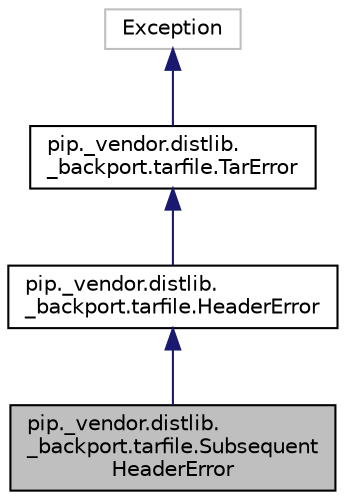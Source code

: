 digraph "pip._vendor.distlib._backport.tarfile.SubsequentHeaderError"
{
  edge [fontname="Helvetica",fontsize="10",labelfontname="Helvetica",labelfontsize="10"];
  node [fontname="Helvetica",fontsize="10",shape=record];
  Node0 [label="pip._vendor.distlib.\l_backport.tarfile.Subsequent\lHeaderError",height=0.2,width=0.4,color="black", fillcolor="grey75", style="filled", fontcolor="black"];
  Node1 -> Node0 [dir="back",color="midnightblue",fontsize="10",style="solid",fontname="Helvetica"];
  Node1 [label="pip._vendor.distlib.\l_backport.tarfile.HeaderError",height=0.2,width=0.4,color="black", fillcolor="white", style="filled",URL="$classpip_1_1__vendor_1_1distlib_1_1__backport_1_1tarfile_1_1_header_error.html"];
  Node2 -> Node1 [dir="back",color="midnightblue",fontsize="10",style="solid",fontname="Helvetica"];
  Node2 [label="pip._vendor.distlib.\l_backport.tarfile.TarError",height=0.2,width=0.4,color="black", fillcolor="white", style="filled",URL="$classpip_1_1__vendor_1_1distlib_1_1__backport_1_1tarfile_1_1_tar_error.html"];
  Node3 -> Node2 [dir="back",color="midnightblue",fontsize="10",style="solid",fontname="Helvetica"];
  Node3 [label="Exception",height=0.2,width=0.4,color="grey75", fillcolor="white", style="filled"];
}
